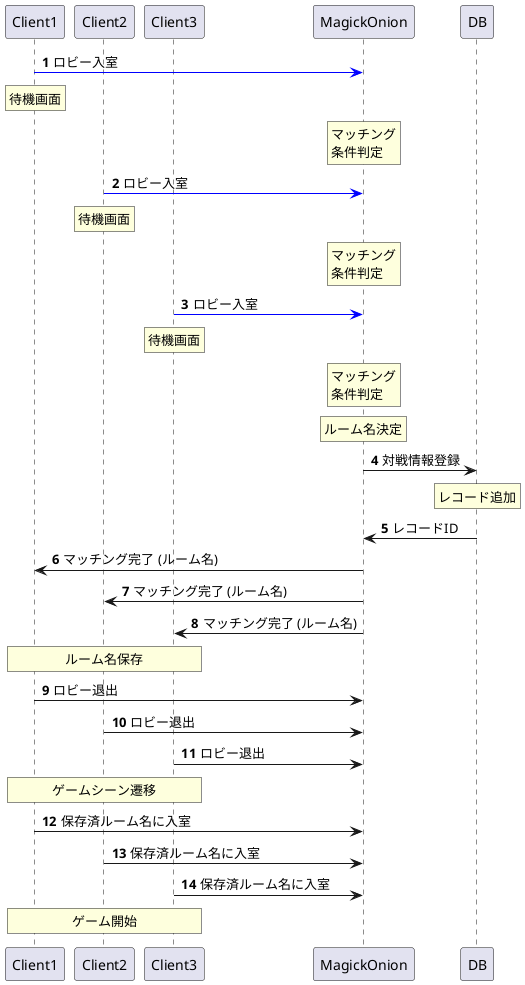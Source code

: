 @startuml
'https://plantuml.com/sequence-diagram

participant Client1
participant Client2
participant Client3
participant MagickOnion
participant DB

autonumber

Client1 -[#blue]> MagickOnion : ロビー入室
rnote over Client1 : 待機画面
rnote over MagickOnion : マッチング\n条件判定

Client2 -[#blue]> MagickOnion : ロビー入室
rnote over Client2 : 待機画面
rnote over MagickOnion : マッチング\n条件判定

Client3 -[#blue]> MagickOnion : ロビー入室
rnote over Client3 : 待機画面
rnote over MagickOnion : マッチング\n条件判定

rnote over MagickOnion : ルーム名決定
MagickOnion -> DB : 対戦情報登録
rnote over DB : レコード追加
MagickOnion <- DB : レコードID

Client1 <- MagickOnion : マッチング完了 (ルーム名)
Client2 <- MagickOnion : マッチング完了 (ルーム名)
Client3 <- MagickOnion : マッチング完了 (ルーム名)

rnote over Client1,Client3 : ルーム名保存

Client1 -> MagickOnion : ロビー退出
Client2 -> MagickOnion : ロビー退出
Client3 -> MagickOnion : ロビー退出

rnote over Client1,Client3 : ゲームシーン遷移

Client1 -> MagickOnion : 保存済ルーム名に入室
Client2 -> MagickOnion : 保存済ルーム名に入室
Client3 -> MagickOnion : 保存済ルーム名に入室

rnote over Client1,Client3 : ゲーム開始

@enduml
